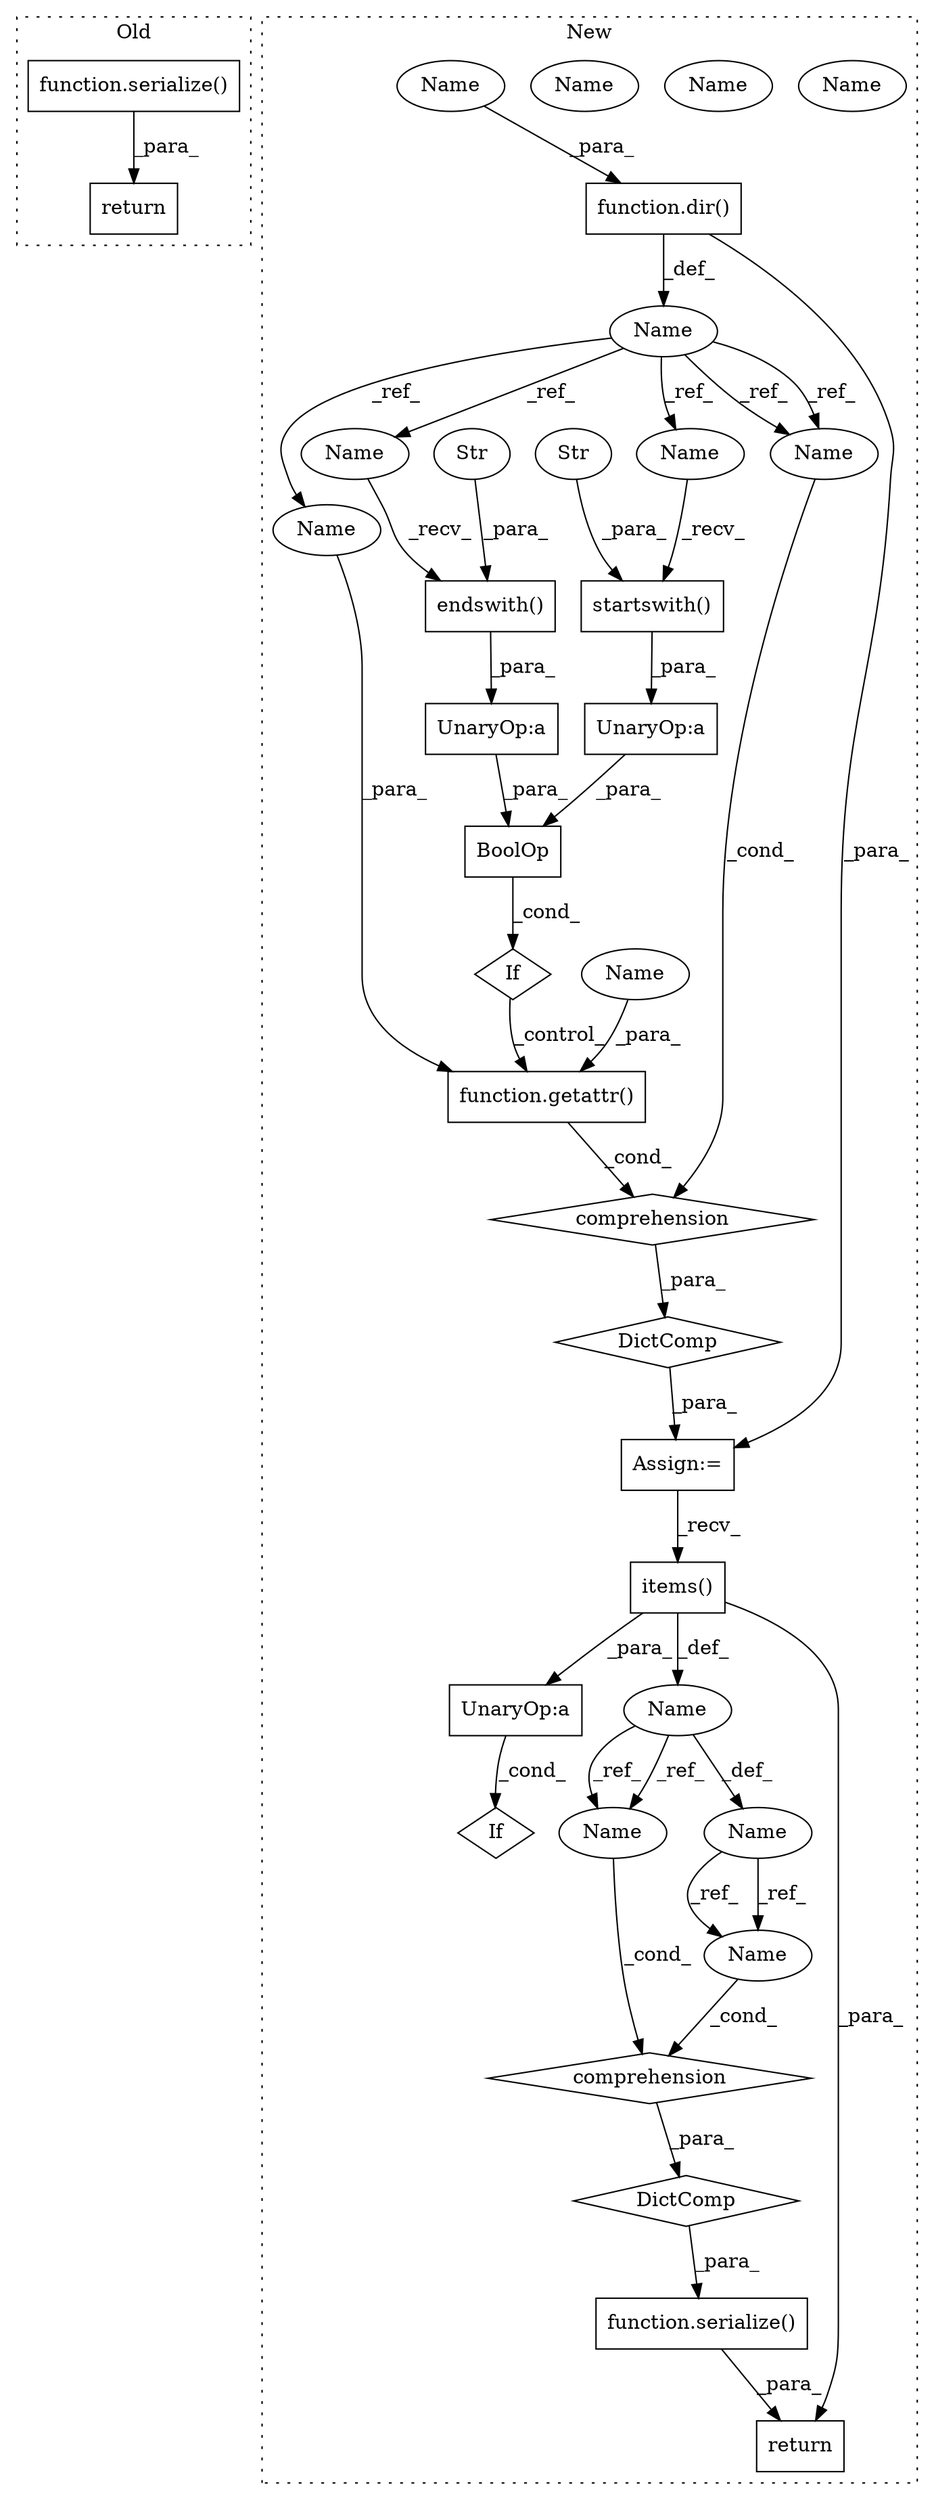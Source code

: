 digraph G {
subgraph cluster0 {
1 [label="function.serialize()" a="75" s="4355,4382" l="10,1" shape="box"];
27 [label="return" a="93" s="4348" l="7" shape="box"];
label = "Old";
style="dotted";
}
subgraph cluster1 {
2 [label="function.serialize()" a="75" s="647,748" l="10,1" shape="box"];
3 [label="items()" a="75" s="687" l="18" shape="box"];
4 [label="If" a="96" s="709" l="38" shape="diamond"];
5 [label="UnaryOp:a" a="61" s="709" l="38" shape="box"];
6 [label="DictComp" a="84" s="502" l="129" shape="diamond"];
7 [label="Name" a="87" s="535" l="3" shape="ellipse"];
8 [label="function.getattr()" a="75" s="508,529" l="8,1" shape="box"];
9 [label="If" a="96" s="581" l="49" shape="diamond"];
10 [label="UnaryOp:a" a="61" s="581" l="3" shape="box"];
11 [label="UnaryOp:a" a="61" s="609" l="3" shape="box"];
12 [label="startswith()" a="75" s="585,603" l="15,1" shape="box"];
13 [label="Str" a="66" s="600" l="3" shape="ellipse"];
14 [label="function.dir()" a="75" s="542,554" l="4,1" shape="box"];
15 [label="DictComp" a="84" s="657" l="91" shape="diamond"];
16 [label="Name" a="87" s="658" l="3" shape="ellipse"];
17 [label="comprehension" a="45" s="669" l="3" shape="diamond"];
18 [label="BoolOp" a="72" s="581" l="49" shape="box"];
19 [label="Name" a="87" s="503" l="3" shape="ellipse"];
20 [label="comprehension" a="45" s="531" l="3" shape="diamond"];
21 [label="Name" a="87" s="663" l="5" shape="ellipse"];
22 [label="Name" a="87" s="678" l="5" shape="ellipse"];
23 [label="Name" a="87" s="673" l="3" shape="ellipse"];
24 [label="endswith()" a="75" s="613,629" l="13,1" shape="box"];
25 [label="Str" a="66" s="626" l="3" shape="ellipse"];
26 [label="Assign:=" a="68" s="499" l="3" shape="box"];
28 [label="return" a="93" s="640" l="7" shape="box"];
29 [label="Name" a="87" s="663" l="5" shape="ellipse"];
30 [label="Name" a="87" s="516" l="8" shape="ellipse"];
31 [label="Name" a="87" s="546" l="8" shape="ellipse"];
32 [label="Name" a="87" s="658" l="3" shape="ellipse"];
33 [label="Name" a="87" s="503" l="3" shape="ellipse"];
34 [label="Name" a="87" s="613" l="3" shape="ellipse"];
35 [label="Name" a="87" s="585" l="3" shape="ellipse"];
36 [label="Name" a="87" s="526" l="3" shape="ellipse"];
label = "New";
style="dotted";
}
1 -> 27 [label="_para_"];
2 -> 28 [label="_para_"];
3 -> 5 [label="_para_"];
3 -> 28 [label="_para_"];
3 -> 23 [label="_def_"];
5 -> 4 [label="_cond_"];
6 -> 26 [label="_para_"];
7 -> 33 [label="_ref_"];
7 -> 34 [label="_ref_"];
7 -> 35 [label="_ref_"];
7 -> 36 [label="_ref_"];
7 -> 33 [label="_ref_"];
8 -> 20 [label="_cond_"];
9 -> 8 [label="_control_"];
10 -> 18 [label="_para_"];
11 -> 18 [label="_para_"];
12 -> 10 [label="_para_"];
13 -> 12 [label="_para_"];
14 -> 26 [label="_para_"];
14 -> 7 [label="_def_"];
15 -> 2 [label="_para_"];
17 -> 15 [label="_para_"];
18 -> 9 [label="_cond_"];
20 -> 6 [label="_para_"];
22 -> 29 [label="_ref_"];
22 -> 29 [label="_ref_"];
23 -> 32 [label="_ref_"];
23 -> 22 [label="_def_"];
23 -> 32 [label="_ref_"];
24 -> 11 [label="_para_"];
25 -> 24 [label="_para_"];
26 -> 3 [label="_recv_"];
29 -> 17 [label="_cond_"];
30 -> 8 [label="_para_"];
31 -> 14 [label="_para_"];
32 -> 17 [label="_cond_"];
33 -> 20 [label="_cond_"];
34 -> 24 [label="_recv_"];
35 -> 12 [label="_recv_"];
36 -> 8 [label="_para_"];
}